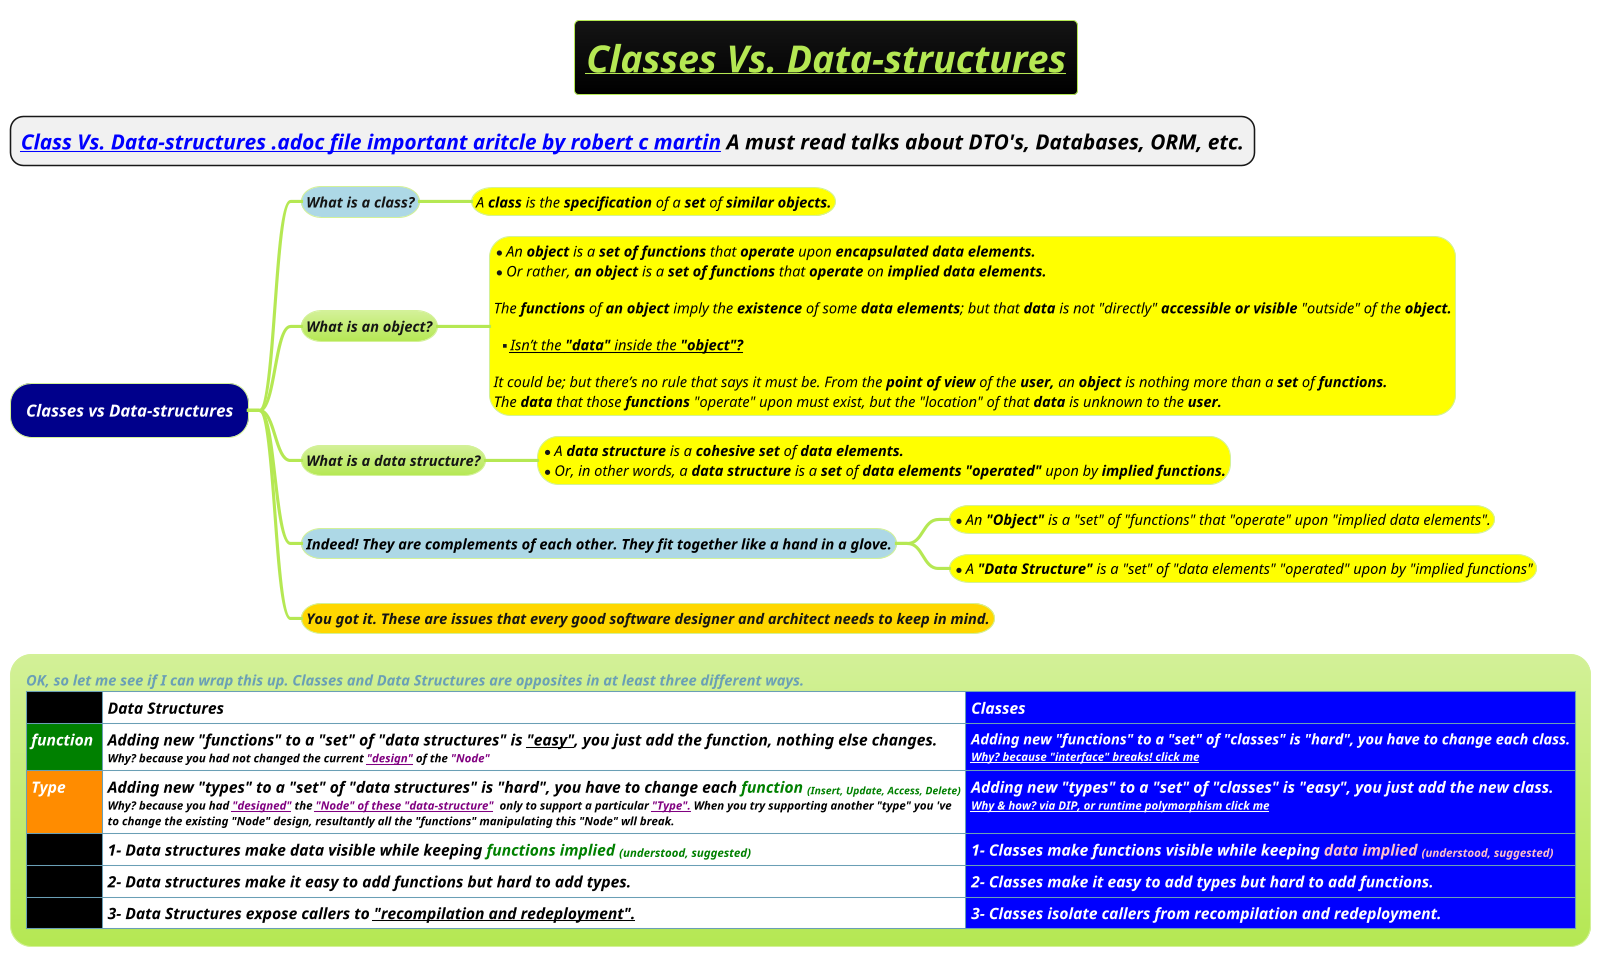 @startmindmap
title =<i><b><u>Classes Vs. Data-structures
* ==<b><i>[[docs/books/1-books-backlog/data-structure-and-algorithm/classes-vs-data-structres.adoc Class Vs. Data-structures .adoc file important aritcle by robert c martin]] A must read talks about DTO's, Databases, ORM, etc.
!theme hacker

*[#darkblue] <i><color #white>Classes vs Data-structures
**[#lightblue] <i>What is a **class**?
***[#yellow] <i><color #black><size:14>A **class** is the **specification** of a **set** of <b>similar objects.
** <i>What is an **object**?

***[#yellow]:*<i><color #black><size:14>An **object** is a **set of functions** that **operate** upon <b>encapsulated data elements.
*<i><color #black><size:14>Or rather, **an object** is a **set of functions** that **operate** on <b>implied data elements.

<i><color #black><size:14>The **functions** of **an object** imply the **existence** of some **data elements**; but that **data** is not "directly" **accessible or visible** "outside" of the <b>object.

**<u><i><color #black><size:14>Isn’t the **"data"** inside the <b>"object"?

<i><color #black><size:14>It could be; but there’s no rule that says it must be. From the **point of view** of the **user,** an **object** is nothing more than a **set** of <b>functions.
<i><color #black><size:14>The **data** that those **functions** "operate" upon must exist, but the "location" of that **data** is unknown to the <b>user.;

** <i>What is a **data structure**?
***[#yellow]:*<i><color #black><size:14>A **data structure** is a **cohesive set** of <b>data elements.
*<i><color #black><size:14>Or, in other words, a **data structure** is a **set** of **data elements** **"operated"** upon by <b>implied functions.;

**[#lightblue] <i><color #black><size:14>Indeed! They are complements of each other. They fit together like a hand in a glove.
***[#yellow] *<i><color #black><size:14>An **"Object"** is a "set" of "functions" that "operate" upon "implied data elements".
***[#yellow] *<i><color #black><size:14>A **"Data Structure"** is a "set" of "data elements" "operated" upon by "implied functions"

**[#gold] <i>**You got it. These are issues that every good software designer and architect needs to keep in mind.**
*:<i><color #w><size:14>OK, so let me see if I can wrap this up. Classes and Data Structures are opposites in at least three different ways.
|<#black><color #white><i><size:15> |<#white><color #black><i><size:15>Data Structures|<#blue><color #white><i><size:15>Classes|
|<#green><color #white><i><size:15>function |<#white><color #black><i><size:15>Adding new "functions" to a "set" of "data structures" is <u>"easy"</u>, you just add the function, nothing else changes.\n<color #black><i><size:11>Why? because you had not changed the current <u><color #purple>"design"</u> of the <color #purple>"Node" |<#blue><color #white><i><size:14>Adding new "functions" to a "set" of "classes" is "hard", you have to change each class.\n<color #white><i><size:11>[[docs/3-programming-languages/Venkat-Subramaniam/images/img_170.png Why? because "interface" breaks! click me]]|
|<#darkorange><color #white><i><size:15>Type |<#white><color #black><i><size:15>Adding new "types" to a "set" of "data structures" is "hard", you have to change each <color #green>function <size:10>(Insert, Update, Access, Delete)\n<color #black><i><size:11>Why? because you had <u><color #purple>"designed"</u> the <u><color #purple>"Node" of these "data-structure"</u>  only to support a particular <u><color #purple>"Type".</u> When you try supporting another "type" you 've\n<color #black><i><size:11>to change the existing "Node" design, resultantly all the "functions" manipulating this "Node" wll break.  |<#blue><color #white><i><size:15>Adding new "types" to a "set" of "classes" is "easy", you just add the new class.\n<color #white><i><size:11>[[docs/3-programming-languages/Venkat-Subramaniam/images/img_169.png Why & how? via DIP, or runtime polymorphism click me]]|
|<#black><color #white><i><size:15> |<#white><color #black><i><size:15>1- Data structures make data visible while keeping <color #green>functions implied <size:11>(understood, suggested)|<#blue><color #white><i><size:15>1- Classes make functions visible while keeping <color #pink>data implied <size:11>(understood, suggested)|
|<#black><color #white><i><size:15> |<#white><color #black><i><size:15>2- Data structures make it easy to add functions but hard to add types.|<#blue><color #white><i><size:15>2- Classes make it easy to add types but hard to add functions.|
|<#black><color #white><i><size:15> |<#white><color #black><i><size:15>3- Data Structures expose callers to <u>"recompilation and redeployment".|<#blue><color #white><i><size:15>3- Classes isolate callers from recompilation and redeployment.|;

@endmindmap
